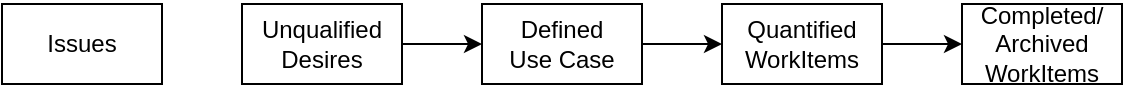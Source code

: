 <mxfile version="20.3.0" type="device"><diagram id="tFx8NVUHpEqBDBRQr2UT" name="Page-1"><mxGraphModel dx="782" dy="463" grid="1" gridSize="10" guides="1" tooltips="1" connect="1" arrows="1" fold="1" page="1" pageScale="1" pageWidth="850" pageHeight="1100" math="0" shadow="0"><root><mxCell id="0"/><mxCell id="1" parent="0"/><mxCell id="qa0pmkw9AoQtUwp_J2qK-5" style="edgeStyle=orthogonalEdgeStyle;rounded=0;orthogonalLoop=1;jettySize=auto;html=1;" parent="1" source="qa0pmkw9AoQtUwp_J2qK-1" target="qa0pmkw9AoQtUwp_J2qK-2" edge="1"><mxGeometry relative="1" as="geometry"/></mxCell><mxCell id="qa0pmkw9AoQtUwp_J2qK-1" value="Unqualified&lt;br&gt;Desires" style="rounded=0;whiteSpace=wrap;html=1;" parent="1" vertex="1"><mxGeometry x="120" y="120" width="80" height="40" as="geometry"/></mxCell><mxCell id="qa0pmkw9AoQtUwp_J2qK-6" style="edgeStyle=orthogonalEdgeStyle;rounded=0;orthogonalLoop=1;jettySize=auto;html=1;entryX=0;entryY=0.5;entryDx=0;entryDy=0;" parent="1" source="qa0pmkw9AoQtUwp_J2qK-2" target="qa0pmkw9AoQtUwp_J2qK-3" edge="1"><mxGeometry relative="1" as="geometry"/></mxCell><mxCell id="qa0pmkw9AoQtUwp_J2qK-2" value="Defined &lt;br&gt;Use Case" style="rounded=0;whiteSpace=wrap;html=1;" parent="1" vertex="1"><mxGeometry x="240" y="120" width="80" height="40" as="geometry"/></mxCell><mxCell id="qa0pmkw9AoQtUwp_J2qK-7" style="edgeStyle=orthogonalEdgeStyle;rounded=0;orthogonalLoop=1;jettySize=auto;html=1;entryX=0;entryY=0.5;entryDx=0;entryDy=0;" parent="1" source="qa0pmkw9AoQtUwp_J2qK-3" target="qa0pmkw9AoQtUwp_J2qK-4" edge="1"><mxGeometry relative="1" as="geometry"/></mxCell><mxCell id="qa0pmkw9AoQtUwp_J2qK-3" value="Quantified WorkItems" style="rounded=0;whiteSpace=wrap;html=1;" parent="1" vertex="1"><mxGeometry x="360" y="120" width="80" height="40" as="geometry"/></mxCell><mxCell id="qa0pmkw9AoQtUwp_J2qK-4" value="Completed/&lt;br&gt;Archived&lt;br&gt;WorkItems" style="rounded=0;whiteSpace=wrap;html=1;" parent="1" vertex="1"><mxGeometry x="480" y="120" width="80" height="40" as="geometry"/></mxCell><mxCell id="IV0IwxLznKtqM8cGsYtp-1" value="Issues" style="rounded=0;whiteSpace=wrap;html=1;" vertex="1" parent="1"><mxGeometry y="120" width="80" height="40" as="geometry"/></mxCell></root></mxGraphModel></diagram></mxfile>
